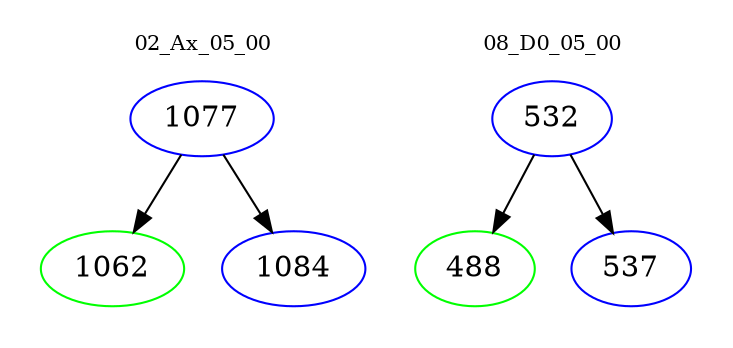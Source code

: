 digraph{
subgraph cluster_0 {
color = white
label = "02_Ax_05_00";
fontsize=10;
T0_1077 [label="1077", color="blue"]
T0_1077 -> T0_1062 [color="black"]
T0_1062 [label="1062", color="green"]
T0_1077 -> T0_1084 [color="black"]
T0_1084 [label="1084", color="blue"]
}
subgraph cluster_1 {
color = white
label = "08_D0_05_00";
fontsize=10;
T1_532 [label="532", color="blue"]
T1_532 -> T1_488 [color="black"]
T1_488 [label="488", color="green"]
T1_532 -> T1_537 [color="black"]
T1_537 [label="537", color="blue"]
}
}
